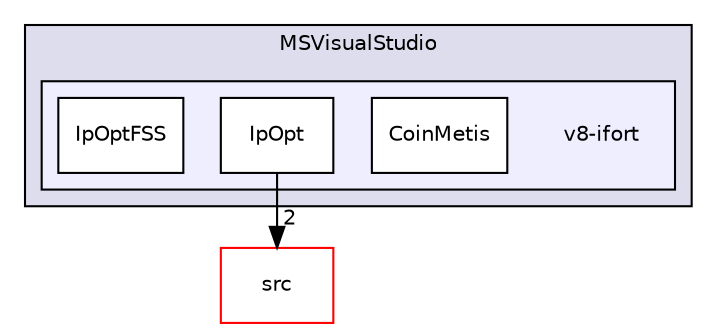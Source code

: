 digraph "data/Ipopt-3.12.8/Ipopt/MSVisualStudio/v8-ifort" {
  compound=true
  node [ fontsize="10", fontname="Helvetica"];
  edge [ labelfontsize="10", labelfontname="Helvetica"];
  subgraph clusterdir_088fee7542623c04fbd77d6711bb4acf {
    graph [ bgcolor="#ddddee", pencolor="black", label="MSVisualStudio" fontname="Helvetica", fontsize="10", URL="dir_088fee7542623c04fbd77d6711bb4acf.html"]
  subgraph clusterdir_74ce8c21151158fe4010917c4ad53898 {
    graph [ bgcolor="#eeeeff", pencolor="black", label="" URL="dir_74ce8c21151158fe4010917c4ad53898.html"];
    dir_74ce8c21151158fe4010917c4ad53898 [shape=plaintext label="v8-ifort"];
    dir_f2a7d64daa39a9bc36cb4c7e09bf4a95 [shape=box label="CoinMetis" color="black" fillcolor="white" style="filled" URL="dir_f2a7d64daa39a9bc36cb4c7e09bf4a95.html"];
    dir_b478441cb1cdbff9640a76f82a6c4953 [shape=box label="IpOpt" color="black" fillcolor="white" style="filled" URL="dir_b478441cb1cdbff9640a76f82a6c4953.html"];
    dir_0db6b33f853660c43a39fb42b5e7814a [shape=box label="IpOptFSS" color="black" fillcolor="white" style="filled" URL="dir_0db6b33f853660c43a39fb42b5e7814a.html"];
  }
  }
  dir_c4a3d6b1c51131dff4e5467232098667 [shape=box label="src" fillcolor="white" style="filled" color="red" URL="dir_c4a3d6b1c51131dff4e5467232098667.html"];
  dir_b478441cb1cdbff9640a76f82a6c4953->dir_c4a3d6b1c51131dff4e5467232098667 [headlabel="2", labeldistance=1.5 headhref="dir_000022_000007.html"];
}
